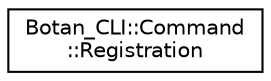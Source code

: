 digraph "Graphical Class Hierarchy"
{
  edge [fontname="Helvetica",fontsize="10",labelfontname="Helvetica",labelfontsize="10"];
  node [fontname="Helvetica",fontsize="10",shape=record];
  rankdir="LR";
  Node0 [label="Botan_CLI::Command\l::Registration",height=0.2,width=0.4,color="black", fillcolor="white", style="filled",URL="$class_botan___c_l_i_1_1_command_1_1_registration.html"];
}
